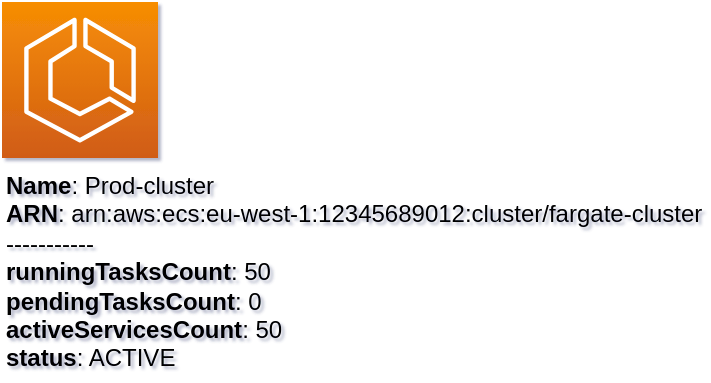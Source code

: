 <mxfile type="MultiCloud">
	<diagram id="diagram_1" name="AWS components">
		<mxGraphModel dx="1015" dy="661" grid="1" gridSize="10" guides="1" tooltips="1" connect="1" arrows="1" fold="1" page="1" pageScale="1" pageWidth="850" pageHeight="1100" math="0" shadow="1">
			<root>
				<mxCell id="0"/>
				<mxCell id="1" parent="0"/>
				<mxCell id="vertex:ecs:arn:aws:ecs:eu-west-1:12345689012:cluster/fargate-cluster" value="&lt;b&gt;Name&lt;/b&gt;: Prod-cluster&lt;BR&gt;&lt;b&gt;ARN&lt;/b&gt;: arn:aws:ecs:eu-west-1:12345689012:cluster/fargate-cluster&lt;BR&gt;-----------&lt;BR&gt;&lt;b&gt;runningTasksCount&lt;/b&gt;: 50&lt;BR&gt;&lt;b&gt;pendingTasksCount&lt;/b&gt;: 0&lt;BR&gt;&lt;b&gt;activeServicesCount&lt;/b&gt;: 50&lt;BR&gt;&lt;b&gt;status&lt;/b&gt;: ACTIVE" style="outlineConnect=0;gradientColor=#F78E04;gradientDirection=north;fillColor=#D05C17;strokeColor=#ffffff;dashed=0;verticalLabelPosition=bottom;verticalAlign=top;align=left;html=1;fontSize=12;fontStyle=0;aspect=fixed;shape=mxgraph.aws4.resourceIcon;resIcon=mxgraph.aws4.ecs;" parent="1" vertex="1">
					<mxGeometry width="78" height="78" as="geometry"/>
				</mxCell>
			</root>
		</mxGraphModel>
	</diagram>
</mxfile>
